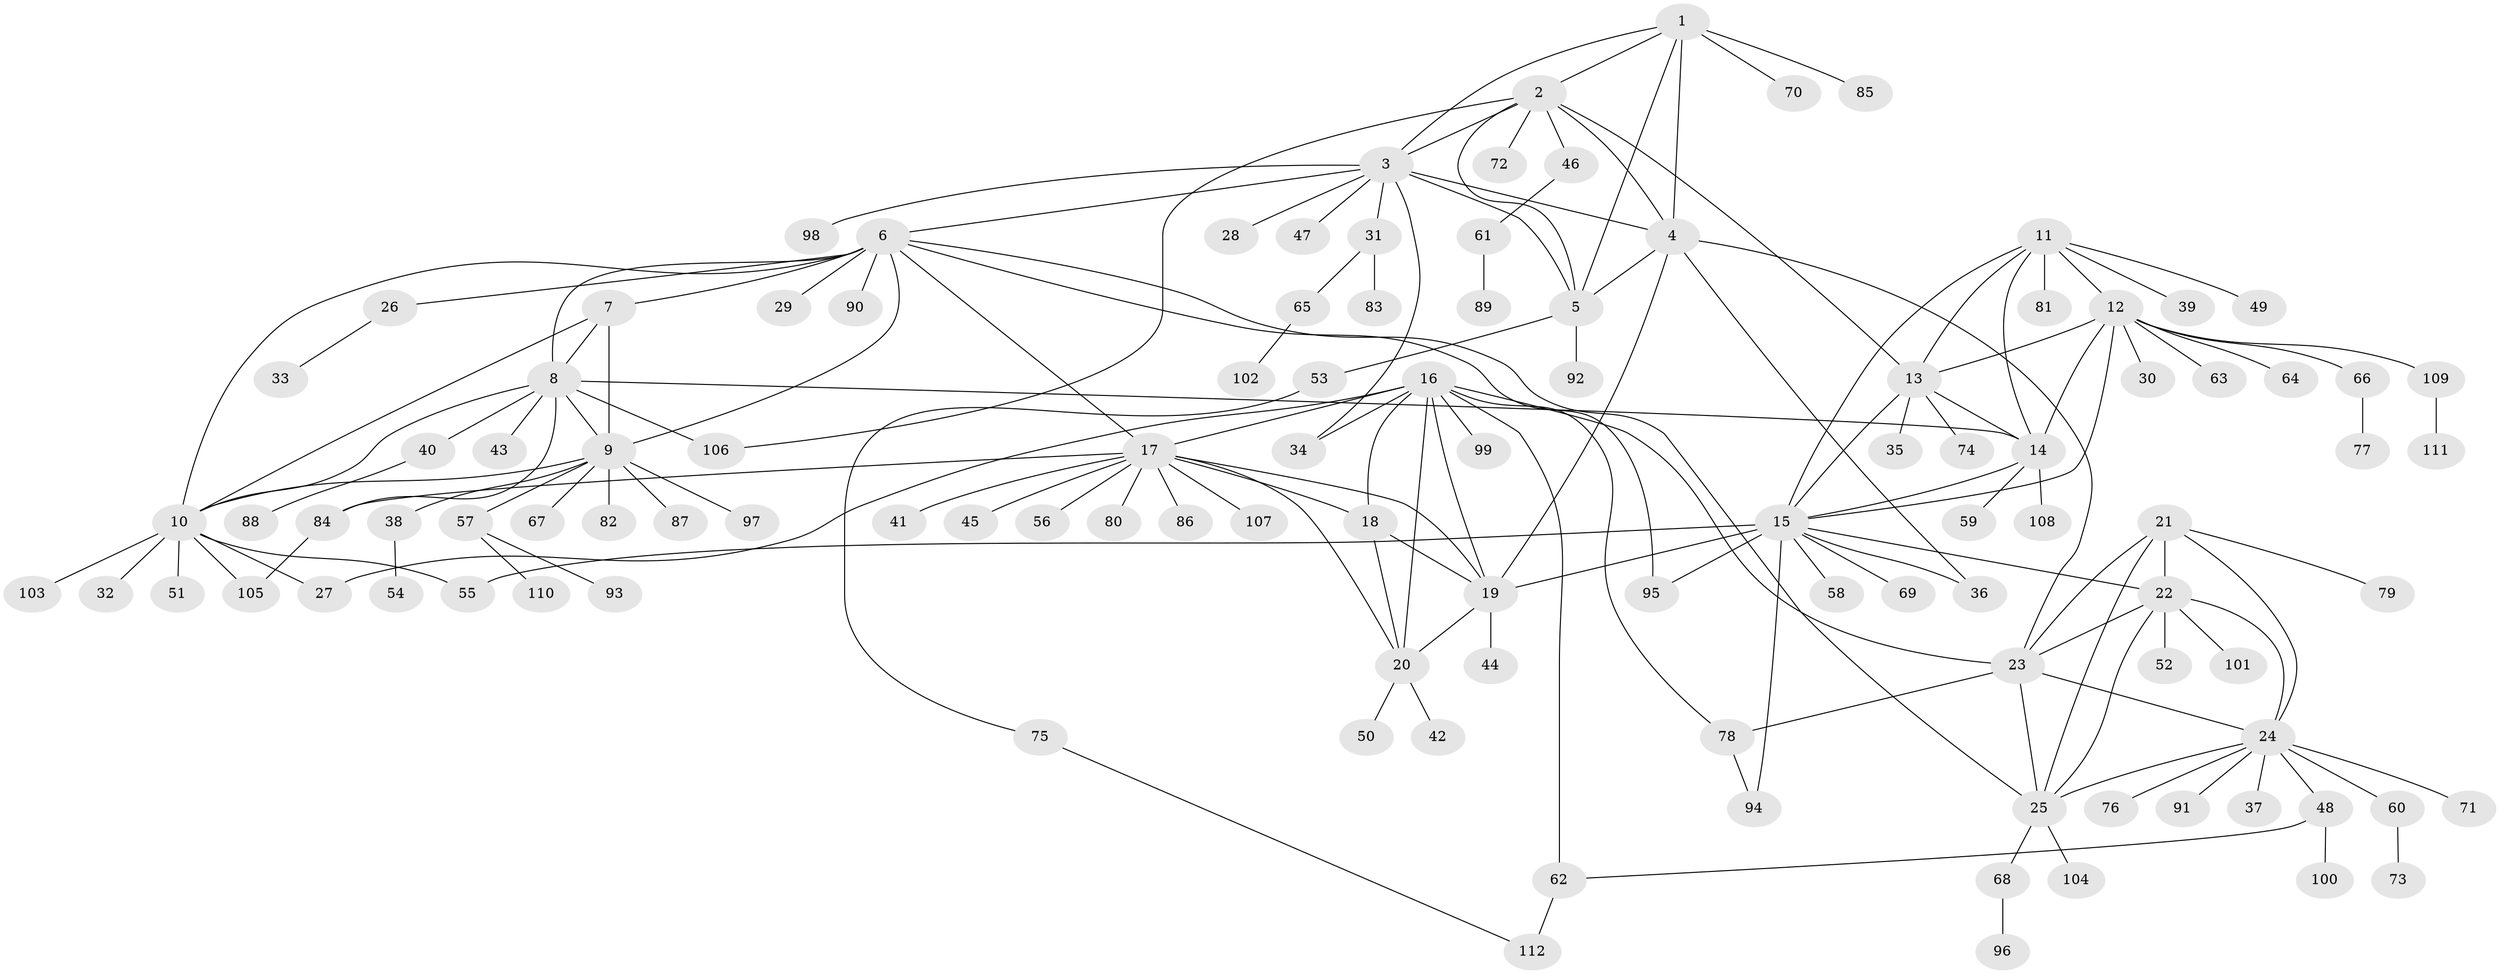 // Generated by graph-tools (version 1.1) at 2025/26/03/09/25 03:26:36]
// undirected, 112 vertices, 159 edges
graph export_dot {
graph [start="1"]
  node [color=gray90,style=filled];
  1;
  2;
  3;
  4;
  5;
  6;
  7;
  8;
  9;
  10;
  11;
  12;
  13;
  14;
  15;
  16;
  17;
  18;
  19;
  20;
  21;
  22;
  23;
  24;
  25;
  26;
  27;
  28;
  29;
  30;
  31;
  32;
  33;
  34;
  35;
  36;
  37;
  38;
  39;
  40;
  41;
  42;
  43;
  44;
  45;
  46;
  47;
  48;
  49;
  50;
  51;
  52;
  53;
  54;
  55;
  56;
  57;
  58;
  59;
  60;
  61;
  62;
  63;
  64;
  65;
  66;
  67;
  68;
  69;
  70;
  71;
  72;
  73;
  74;
  75;
  76;
  77;
  78;
  79;
  80;
  81;
  82;
  83;
  84;
  85;
  86;
  87;
  88;
  89;
  90;
  91;
  92;
  93;
  94;
  95;
  96;
  97;
  98;
  99;
  100;
  101;
  102;
  103;
  104;
  105;
  106;
  107;
  108;
  109;
  110;
  111;
  112;
  1 -- 2;
  1 -- 3;
  1 -- 4;
  1 -- 5;
  1 -- 70;
  1 -- 85;
  2 -- 3;
  2 -- 4;
  2 -- 5;
  2 -- 13;
  2 -- 46;
  2 -- 72;
  2 -- 106;
  3 -- 4;
  3 -- 5;
  3 -- 6;
  3 -- 28;
  3 -- 31;
  3 -- 34;
  3 -- 47;
  3 -- 98;
  4 -- 5;
  4 -- 19;
  4 -- 23;
  4 -- 36;
  5 -- 53;
  5 -- 92;
  6 -- 7;
  6 -- 8;
  6 -- 9;
  6 -- 10;
  6 -- 17;
  6 -- 25;
  6 -- 26;
  6 -- 29;
  6 -- 90;
  6 -- 95;
  7 -- 8;
  7 -- 9;
  7 -- 10;
  8 -- 9;
  8 -- 10;
  8 -- 14;
  8 -- 40;
  8 -- 43;
  8 -- 84;
  8 -- 106;
  9 -- 10;
  9 -- 38;
  9 -- 57;
  9 -- 67;
  9 -- 82;
  9 -- 87;
  9 -- 97;
  10 -- 27;
  10 -- 32;
  10 -- 51;
  10 -- 55;
  10 -- 103;
  10 -- 105;
  11 -- 12;
  11 -- 13;
  11 -- 14;
  11 -- 15;
  11 -- 39;
  11 -- 49;
  11 -- 81;
  12 -- 13;
  12 -- 14;
  12 -- 15;
  12 -- 30;
  12 -- 63;
  12 -- 64;
  12 -- 66;
  12 -- 109;
  13 -- 14;
  13 -- 15;
  13 -- 35;
  13 -- 74;
  14 -- 15;
  14 -- 59;
  14 -- 108;
  15 -- 19;
  15 -- 22;
  15 -- 36;
  15 -- 55;
  15 -- 58;
  15 -- 69;
  15 -- 94;
  15 -- 95;
  16 -- 17;
  16 -- 18;
  16 -- 19;
  16 -- 20;
  16 -- 23;
  16 -- 27;
  16 -- 34;
  16 -- 62;
  16 -- 78;
  16 -- 99;
  17 -- 18;
  17 -- 19;
  17 -- 20;
  17 -- 41;
  17 -- 45;
  17 -- 56;
  17 -- 80;
  17 -- 84;
  17 -- 86;
  17 -- 107;
  18 -- 19;
  18 -- 20;
  19 -- 20;
  19 -- 44;
  20 -- 42;
  20 -- 50;
  21 -- 22;
  21 -- 23;
  21 -- 24;
  21 -- 25;
  21 -- 79;
  22 -- 23;
  22 -- 24;
  22 -- 25;
  22 -- 52;
  22 -- 101;
  23 -- 24;
  23 -- 25;
  23 -- 78;
  24 -- 25;
  24 -- 37;
  24 -- 48;
  24 -- 60;
  24 -- 71;
  24 -- 76;
  24 -- 91;
  25 -- 68;
  25 -- 104;
  26 -- 33;
  31 -- 65;
  31 -- 83;
  38 -- 54;
  40 -- 88;
  46 -- 61;
  48 -- 62;
  48 -- 100;
  53 -- 75;
  57 -- 93;
  57 -- 110;
  60 -- 73;
  61 -- 89;
  62 -- 112;
  65 -- 102;
  66 -- 77;
  68 -- 96;
  75 -- 112;
  78 -- 94;
  84 -- 105;
  109 -- 111;
}
